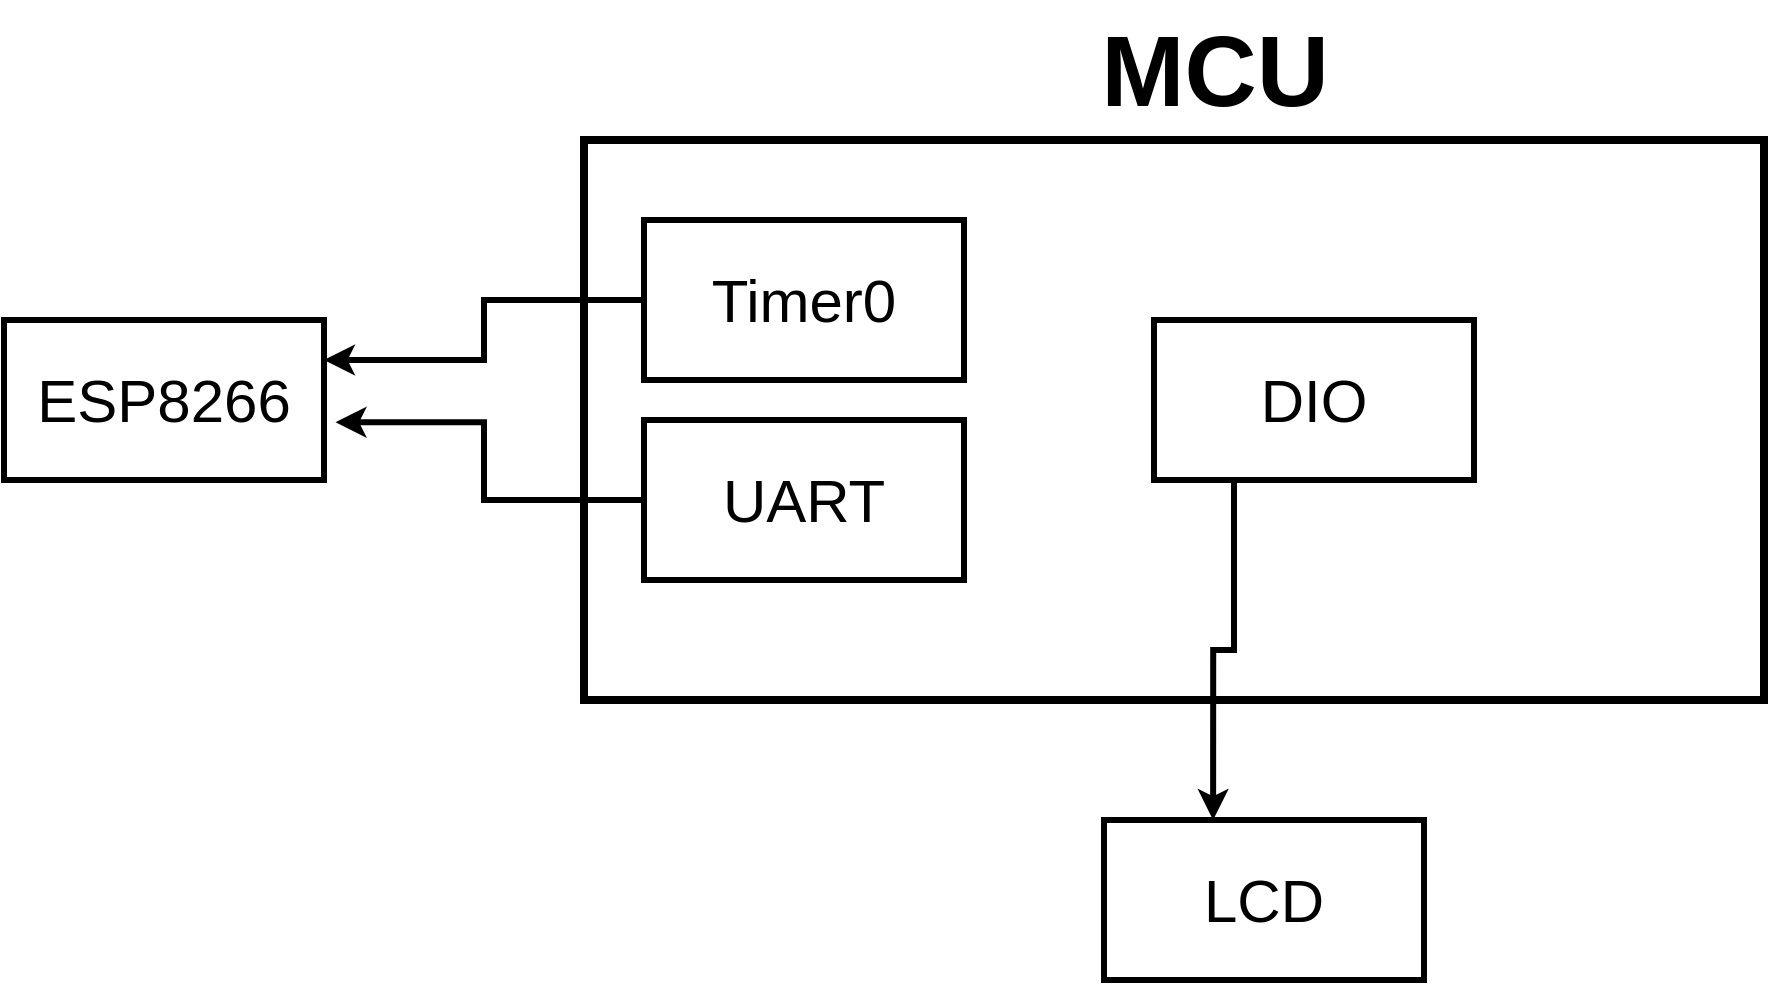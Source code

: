 <mxfile version="24.2.1" type="device">
  <diagram name="Page-1" id="5ctHnmvSYi1qNaNkAI-4">
    <mxGraphModel dx="2465" dy="1002" grid="0" gridSize="10" guides="1" tooltips="1" connect="1" arrows="1" fold="1" page="1" pageScale="1" pageWidth="850" pageHeight="1100" math="0" shadow="0">
      <root>
        <mxCell id="0" />
        <mxCell id="1" parent="0" />
        <mxCell id="KsGMaPwchapJVoFfp-x0-2" value="" style="verticalLabelPosition=bottom;verticalAlign=top;html=1;shape=mxgraph.basic.rect;fillColor2=none;strokeWidth=4;size=20;indent=5;fillColor=none;" parent="1" vertex="1">
          <mxGeometry x="-260" y="270" width="590" height="280" as="geometry" />
        </mxCell>
        <mxCell id="KsGMaPwchapJVoFfp-x0-4" value="&lt;font style=&quot;font-size: 50px;&quot;&gt;&lt;b&gt;MCU&lt;/b&gt;&lt;/font&gt;" style="text;html=1;align=center;verticalAlign=middle;resizable=0;points=[];autosize=1;strokeColor=none;fillColor=none;" parent="1" vertex="1">
          <mxGeometry x="-15" y="200" width="140" height="70" as="geometry" />
        </mxCell>
        <mxCell id="KsGMaPwchapJVoFfp-x0-5" value="&lt;font style=&quot;font-size: 30px;&quot;&gt;UART&lt;/font&gt;" style="rounded=0;whiteSpace=wrap;html=1;fillColor=none;strokeWidth=3;" parent="1" vertex="1">
          <mxGeometry x="-230" y="410" width="160" height="80" as="geometry" />
        </mxCell>
        <mxCell id="KsGMaPwchapJVoFfp-x0-9" style="edgeStyle=orthogonalEdgeStyle;rounded=0;orthogonalLoop=1;jettySize=auto;html=1;exitX=0;exitY=0.5;exitDx=0;exitDy=0;entryX=1;entryY=0.25;entryDx=0;entryDy=0;strokeWidth=3;" parent="1" source="KsGMaPwchapJVoFfp-x0-6" target="KsGMaPwchapJVoFfp-x0-8" edge="1">
          <mxGeometry relative="1" as="geometry" />
        </mxCell>
        <mxCell id="KsGMaPwchapJVoFfp-x0-6" value="&lt;font style=&quot;font-size: 30px;&quot;&gt;Timer0&lt;/font&gt;" style="rounded=0;whiteSpace=wrap;html=1;fillColor=none;strokeWidth=3;" parent="1" vertex="1">
          <mxGeometry x="-230" y="310" width="160" height="80" as="geometry" />
        </mxCell>
        <mxCell id="KsGMaPwchapJVoFfp-x0-7" value="&lt;font style=&quot;font-size: 30px;&quot;&gt;DIO&lt;/font&gt;" style="rounded=0;whiteSpace=wrap;html=1;fillColor=none;strokeWidth=3;" parent="1" vertex="1">
          <mxGeometry x="25" y="360" width="160" height="80" as="geometry" />
        </mxCell>
        <mxCell id="KsGMaPwchapJVoFfp-x0-8" value="&lt;span style=&quot;font-size: 30px;&quot;&gt;ESP8266&lt;/span&gt;" style="rounded=0;whiteSpace=wrap;html=1;fillColor=none;strokeWidth=3;" parent="1" vertex="1">
          <mxGeometry x="-550" y="360" width="160" height="80" as="geometry" />
        </mxCell>
        <mxCell id="KsGMaPwchapJVoFfp-x0-10" style="edgeStyle=orthogonalEdgeStyle;rounded=0;orthogonalLoop=1;jettySize=auto;html=1;exitX=0;exitY=0.5;exitDx=0;exitDy=0;entryX=1.036;entryY=0.639;entryDx=0;entryDy=0;entryPerimeter=0;strokeWidth=3;" parent="1" source="KsGMaPwchapJVoFfp-x0-5" target="KsGMaPwchapJVoFfp-x0-8" edge="1">
          <mxGeometry relative="1" as="geometry" />
        </mxCell>
        <mxCell id="KsGMaPwchapJVoFfp-x0-11" value="&lt;span style=&quot;font-size: 30px;&quot;&gt;LCD&lt;/span&gt;" style="rounded=0;whiteSpace=wrap;html=1;fillColor=none;strokeWidth=3;" parent="1" vertex="1">
          <mxGeometry y="610" width="160" height="80" as="geometry" />
        </mxCell>
        <mxCell id="KsGMaPwchapJVoFfp-x0-12" style="edgeStyle=orthogonalEdgeStyle;rounded=0;orthogonalLoop=1;jettySize=auto;html=1;exitX=0.25;exitY=1;exitDx=0;exitDy=0;entryX=0.341;entryY=0;entryDx=0;entryDy=0;entryPerimeter=0;strokeWidth=3;" parent="1" source="KsGMaPwchapJVoFfp-x0-7" target="KsGMaPwchapJVoFfp-x0-11" edge="1">
          <mxGeometry relative="1" as="geometry" />
        </mxCell>
      </root>
    </mxGraphModel>
  </diagram>
</mxfile>
